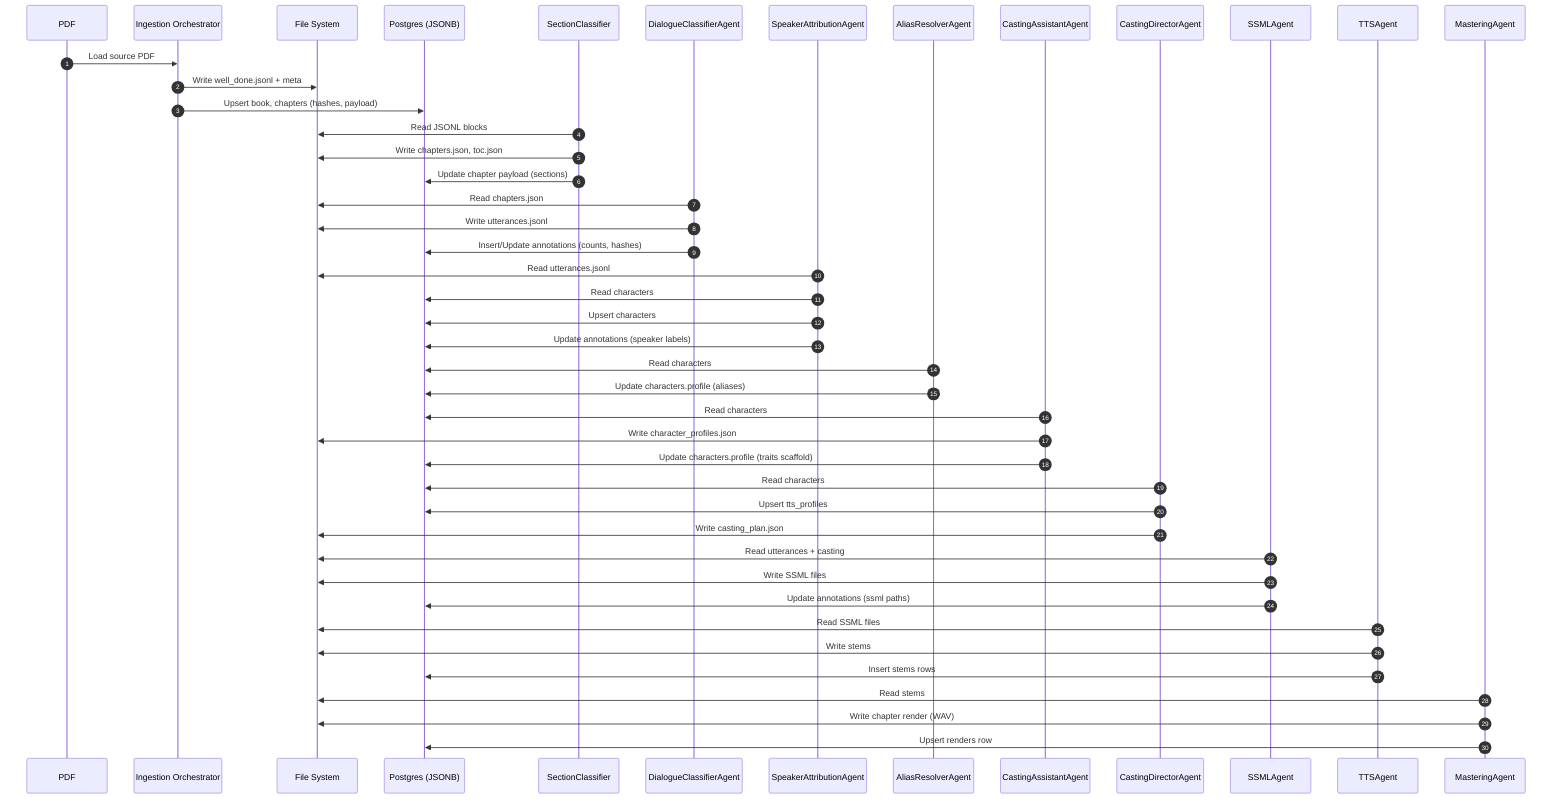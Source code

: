 sequenceDiagram
    autonumber
    participant PDF as PDF
    participant Ingest as Ingestion Orchestrator
    participant FS as File System
    participant DB as Postgres (JSONB)
    participant Struct as SectionClassifier
    participant Dlg as DialogueClassifierAgent
    participant Spk as SpeakerAttributionAgent
    participant Alias as AliasResolverAgent
    participant CastA as CastingAssistantAgent
    participant CastD as CastingDirectorAgent
    participant SSML as SSMLAgent
    participant TTS as TTSAgent
    participant Mast as MasteringAgent

    PDF->>Ingest: Load source PDF
    Ingest->>FS: Write well_done.jsonl + meta
    Ingest->>DB: Upsert book, chapters (hashes, payload)

    Struct->>FS: Read JSONL blocks
    Struct->>FS: Write chapters.json, toc.json
    Struct->>DB: Update chapter payload (sections)

    Dlg->>FS: Read chapters.json
    Dlg->>FS: Write utterances.jsonl
    Dlg->>DB: Insert/Update annotations (counts, hashes)

    Spk->>FS: Read utterances.jsonl
    Spk->>DB: Read characters
    Spk->>DB: Upsert characters
    Spk->>DB: Update annotations (speaker labels)

    Alias->>DB: Read characters
    Alias->>DB: Update characters.profile (aliases)

    CastA->>DB: Read characters
    CastA->>FS: Write character_profiles.json
    CastA->>DB: Update characters.profile (traits scaffold)

    CastD->>DB: Read characters
    CastD->>DB: Upsert tts_profiles
    CastD->>FS: Write casting_plan.json

    SSML->>FS: Read utterances + casting
    SSML->>FS: Write SSML files
    SSML->>DB: Update annotations (ssml paths)

    TTS->>FS: Read SSML files
    TTS->>FS: Write stems
    TTS->>DB: Insert stems rows

    Mast->>FS: Read stems
    Mast->>FS: Write chapter render (WAV)
    Mast->>DB: Upsert renders row